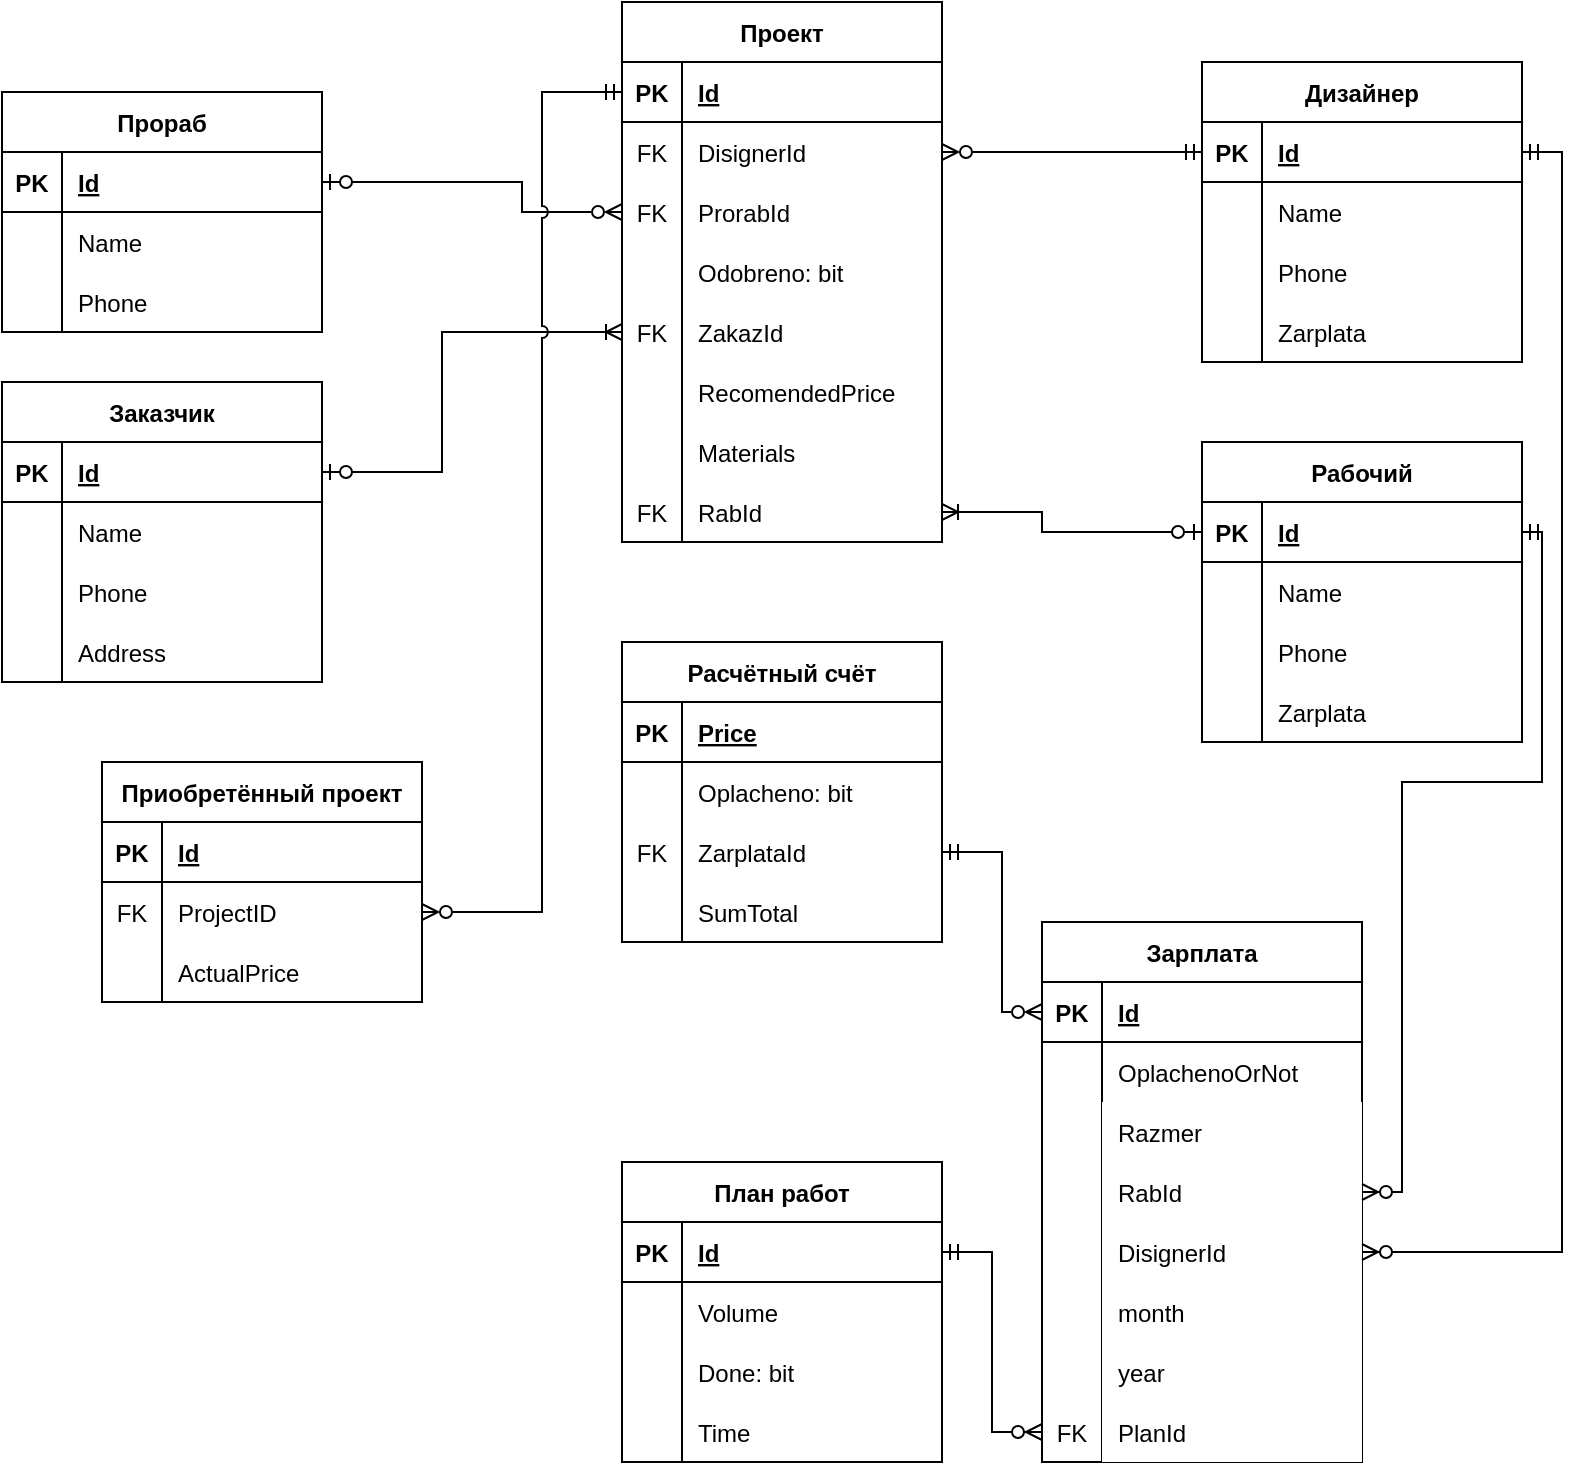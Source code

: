 <mxfile version="15.8.8" type="github"><diagram id="3Rl8tJcSyYSh5Y90n7Nx" name="Page-1"><mxGraphModel dx="872" dy="517" grid="1" gridSize="10" guides="1" tooltips="1" connect="1" arrows="1" fold="1" page="1" pageScale="1" pageWidth="827" pageHeight="1169" math="0" shadow="0"><root><mxCell id="0"/><mxCell id="1" parent="0"/><mxCell id="2GZpzk0-WSEuEttG-zYp-17" value="Дизайнер" style="shape=table;startSize=30;container=1;collapsible=1;childLayout=tableLayout;fixedRows=1;rowLines=0;fontStyle=1;align=center;resizeLast=1;" parent="1" vertex="1"><mxGeometry x="630" y="60" width="160" height="150" as="geometry"><mxRectangle x="30" y="60" width="90" height="30" as="alternateBounds"/></mxGeometry></mxCell><mxCell id="2GZpzk0-WSEuEttG-zYp-18" value="" style="shape=partialRectangle;collapsible=0;dropTarget=0;pointerEvents=0;fillColor=none;top=0;left=0;bottom=1;right=0;points=[[0,0.5],[1,0.5]];portConstraint=eastwest;" parent="2GZpzk0-WSEuEttG-zYp-17" vertex="1"><mxGeometry y="30" width="160" height="30" as="geometry"/></mxCell><mxCell id="2GZpzk0-WSEuEttG-zYp-19" value="PK" style="shape=partialRectangle;connectable=0;fillColor=none;top=0;left=0;bottom=0;right=0;fontStyle=1;overflow=hidden;" parent="2GZpzk0-WSEuEttG-zYp-18" vertex="1"><mxGeometry width="30" height="30" as="geometry"><mxRectangle width="30" height="30" as="alternateBounds"/></mxGeometry></mxCell><mxCell id="2GZpzk0-WSEuEttG-zYp-20" value="Id" style="shape=partialRectangle;connectable=0;fillColor=none;top=0;left=0;bottom=0;right=0;align=left;spacingLeft=6;fontStyle=5;overflow=hidden;" parent="2GZpzk0-WSEuEttG-zYp-18" vertex="1"><mxGeometry x="30" width="130" height="30" as="geometry"><mxRectangle width="130" height="30" as="alternateBounds"/></mxGeometry></mxCell><mxCell id="2GZpzk0-WSEuEttG-zYp-21" value="" style="shape=partialRectangle;collapsible=0;dropTarget=0;pointerEvents=0;fillColor=none;top=0;left=0;bottom=0;right=0;points=[[0,0.5],[1,0.5]];portConstraint=eastwest;" parent="2GZpzk0-WSEuEttG-zYp-17" vertex="1"><mxGeometry y="60" width="160" height="30" as="geometry"/></mxCell><mxCell id="2GZpzk0-WSEuEttG-zYp-22" value="" style="shape=partialRectangle;connectable=0;fillColor=none;top=0;left=0;bottom=0;right=0;editable=1;overflow=hidden;" parent="2GZpzk0-WSEuEttG-zYp-21" vertex="1"><mxGeometry width="30" height="30" as="geometry"><mxRectangle width="30" height="30" as="alternateBounds"/></mxGeometry></mxCell><mxCell id="2GZpzk0-WSEuEttG-zYp-23" value="Name" style="shape=partialRectangle;connectable=0;fillColor=none;top=0;left=0;bottom=0;right=0;align=left;spacingLeft=6;overflow=hidden;" parent="2GZpzk0-WSEuEttG-zYp-21" vertex="1"><mxGeometry x="30" width="130" height="30" as="geometry"><mxRectangle width="130" height="30" as="alternateBounds"/></mxGeometry></mxCell><mxCell id="2GZpzk0-WSEuEttG-zYp-52" style="shape=partialRectangle;collapsible=0;dropTarget=0;pointerEvents=0;fillColor=none;top=0;left=0;bottom=0;right=0;points=[[0,0.5],[1,0.5]];portConstraint=eastwest;" parent="2GZpzk0-WSEuEttG-zYp-17" vertex="1"><mxGeometry y="90" width="160" height="30" as="geometry"/></mxCell><mxCell id="2GZpzk0-WSEuEttG-zYp-53" style="shape=partialRectangle;connectable=0;fillColor=none;top=0;left=0;bottom=0;right=0;editable=1;overflow=hidden;" parent="2GZpzk0-WSEuEttG-zYp-52" vertex="1"><mxGeometry width="30" height="30" as="geometry"><mxRectangle width="30" height="30" as="alternateBounds"/></mxGeometry></mxCell><mxCell id="2GZpzk0-WSEuEttG-zYp-54" value="Phone" style="shape=partialRectangle;connectable=0;fillColor=none;top=0;left=0;bottom=0;right=0;align=left;spacingLeft=6;overflow=hidden;" parent="2GZpzk0-WSEuEttG-zYp-52" vertex="1"><mxGeometry x="30" width="130" height="30" as="geometry"><mxRectangle width="130" height="30" as="alternateBounds"/></mxGeometry></mxCell><mxCell id="2GZpzk0-WSEuEttG-zYp-129" style="shape=partialRectangle;collapsible=0;dropTarget=0;pointerEvents=0;fillColor=none;top=0;left=0;bottom=0;right=0;points=[[0,0.5],[1,0.5]];portConstraint=eastwest;" parent="2GZpzk0-WSEuEttG-zYp-17" vertex="1"><mxGeometry y="120" width="160" height="30" as="geometry"/></mxCell><mxCell id="2GZpzk0-WSEuEttG-zYp-130" value="" style="shape=partialRectangle;connectable=0;fillColor=none;top=0;left=0;bottom=0;right=0;editable=1;overflow=hidden;" parent="2GZpzk0-WSEuEttG-zYp-129" vertex="1"><mxGeometry width="30" height="30" as="geometry"><mxRectangle width="30" height="30" as="alternateBounds"/></mxGeometry></mxCell><mxCell id="2GZpzk0-WSEuEttG-zYp-131" value="Zarplata" style="shape=partialRectangle;connectable=0;fillColor=none;top=0;left=0;bottom=0;right=0;align=left;spacingLeft=6;overflow=hidden;" parent="2GZpzk0-WSEuEttG-zYp-129" vertex="1"><mxGeometry x="30" width="130" height="30" as="geometry"><mxRectangle width="130" height="30" as="alternateBounds"/></mxGeometry></mxCell><mxCell id="2GZpzk0-WSEuEttG-zYp-24" value="Рабочий" style="shape=table;startSize=30;container=1;collapsible=1;childLayout=tableLayout;fixedRows=1;rowLines=0;fontStyle=1;align=center;resizeLast=1;" parent="1" vertex="1"><mxGeometry x="630" y="250" width="160" height="150" as="geometry"><mxRectangle x="30" y="60" width="90" height="30" as="alternateBounds"/></mxGeometry></mxCell><mxCell id="2GZpzk0-WSEuEttG-zYp-25" value="" style="shape=partialRectangle;collapsible=0;dropTarget=0;pointerEvents=0;fillColor=none;top=0;left=0;bottom=1;right=0;points=[[0,0.5],[1,0.5]];portConstraint=eastwest;" parent="2GZpzk0-WSEuEttG-zYp-24" vertex="1"><mxGeometry y="30" width="160" height="30" as="geometry"/></mxCell><mxCell id="2GZpzk0-WSEuEttG-zYp-26" value="PK" style="shape=partialRectangle;connectable=0;fillColor=none;top=0;left=0;bottom=0;right=0;fontStyle=1;overflow=hidden;" parent="2GZpzk0-WSEuEttG-zYp-25" vertex="1"><mxGeometry width="30" height="30" as="geometry"><mxRectangle width="30" height="30" as="alternateBounds"/></mxGeometry></mxCell><mxCell id="2GZpzk0-WSEuEttG-zYp-27" value="Id" style="shape=partialRectangle;connectable=0;fillColor=none;top=0;left=0;bottom=0;right=0;align=left;spacingLeft=6;fontStyle=5;overflow=hidden;" parent="2GZpzk0-WSEuEttG-zYp-25" vertex="1"><mxGeometry x="30" width="130" height="30" as="geometry"><mxRectangle width="130" height="30" as="alternateBounds"/></mxGeometry></mxCell><mxCell id="2GZpzk0-WSEuEttG-zYp-28" value="" style="shape=partialRectangle;collapsible=0;dropTarget=0;pointerEvents=0;fillColor=none;top=0;left=0;bottom=0;right=0;points=[[0,0.5],[1,0.5]];portConstraint=eastwest;" parent="2GZpzk0-WSEuEttG-zYp-24" vertex="1"><mxGeometry y="60" width="160" height="30" as="geometry"/></mxCell><mxCell id="2GZpzk0-WSEuEttG-zYp-29" value="" style="shape=partialRectangle;connectable=0;fillColor=none;top=0;left=0;bottom=0;right=0;editable=1;overflow=hidden;" parent="2GZpzk0-WSEuEttG-zYp-28" vertex="1"><mxGeometry width="30" height="30" as="geometry"><mxRectangle width="30" height="30" as="alternateBounds"/></mxGeometry></mxCell><mxCell id="2GZpzk0-WSEuEttG-zYp-30" value="Name" style="shape=partialRectangle;connectable=0;fillColor=none;top=0;left=0;bottom=0;right=0;align=left;spacingLeft=6;overflow=hidden;" parent="2GZpzk0-WSEuEttG-zYp-28" vertex="1"><mxGeometry x="30" width="130" height="30" as="geometry"><mxRectangle width="130" height="30" as="alternateBounds"/></mxGeometry></mxCell><mxCell id="2GZpzk0-WSEuEttG-zYp-49" style="shape=partialRectangle;collapsible=0;dropTarget=0;pointerEvents=0;fillColor=none;top=0;left=0;bottom=0;right=0;points=[[0,0.5],[1,0.5]];portConstraint=eastwest;" parent="2GZpzk0-WSEuEttG-zYp-24" vertex="1"><mxGeometry y="90" width="160" height="30" as="geometry"/></mxCell><mxCell id="2GZpzk0-WSEuEttG-zYp-50" style="shape=partialRectangle;connectable=0;fillColor=none;top=0;left=0;bottom=0;right=0;editable=1;overflow=hidden;" parent="2GZpzk0-WSEuEttG-zYp-49" vertex="1"><mxGeometry width="30" height="30" as="geometry"><mxRectangle width="30" height="30" as="alternateBounds"/></mxGeometry></mxCell><mxCell id="2GZpzk0-WSEuEttG-zYp-51" value="Phone" style="shape=partialRectangle;connectable=0;fillColor=none;top=0;left=0;bottom=0;right=0;align=left;spacingLeft=6;overflow=hidden;" parent="2GZpzk0-WSEuEttG-zYp-49" vertex="1"><mxGeometry x="30" width="130" height="30" as="geometry"><mxRectangle width="130" height="30" as="alternateBounds"/></mxGeometry></mxCell><mxCell id="2GZpzk0-WSEuEttG-zYp-110" style="shape=partialRectangle;collapsible=0;dropTarget=0;pointerEvents=0;fillColor=none;top=0;left=0;bottom=0;right=0;points=[[0,0.5],[1,0.5]];portConstraint=eastwest;" parent="2GZpzk0-WSEuEttG-zYp-24" vertex="1"><mxGeometry y="120" width="160" height="30" as="geometry"/></mxCell><mxCell id="2GZpzk0-WSEuEttG-zYp-111" value="" style="shape=partialRectangle;connectable=0;fillColor=none;top=0;left=0;bottom=0;right=0;editable=1;overflow=hidden;" parent="2GZpzk0-WSEuEttG-zYp-110" vertex="1"><mxGeometry width="30" height="30" as="geometry"><mxRectangle width="30" height="30" as="alternateBounds"/></mxGeometry></mxCell><mxCell id="2GZpzk0-WSEuEttG-zYp-112" value="Zarplata" style="shape=partialRectangle;connectable=0;fillColor=none;top=0;left=0;bottom=0;right=0;align=left;spacingLeft=6;overflow=hidden;" parent="2GZpzk0-WSEuEttG-zYp-110" vertex="1"><mxGeometry x="30" width="130" height="30" as="geometry"><mxRectangle width="130" height="30" as="alternateBounds"/></mxGeometry></mxCell><mxCell id="2GZpzk0-WSEuEttG-zYp-65" value="Заказчик" style="shape=table;startSize=30;container=1;collapsible=1;childLayout=tableLayout;fixedRows=1;rowLines=0;fontStyle=1;align=center;resizeLast=1;" parent="1" vertex="1"><mxGeometry x="30" y="220" width="160" height="150" as="geometry"><mxRectangle x="30" y="60" width="90" height="30" as="alternateBounds"/></mxGeometry></mxCell><mxCell id="2GZpzk0-WSEuEttG-zYp-66" value="" style="shape=partialRectangle;collapsible=0;dropTarget=0;pointerEvents=0;fillColor=none;top=0;left=0;bottom=1;right=0;points=[[0,0.5],[1,0.5]];portConstraint=eastwest;" parent="2GZpzk0-WSEuEttG-zYp-65" vertex="1"><mxGeometry y="30" width="160" height="30" as="geometry"/></mxCell><mxCell id="2GZpzk0-WSEuEttG-zYp-67" value="PK" style="shape=partialRectangle;connectable=0;fillColor=none;top=0;left=0;bottom=0;right=0;fontStyle=1;overflow=hidden;" parent="2GZpzk0-WSEuEttG-zYp-66" vertex="1"><mxGeometry width="30" height="30" as="geometry"><mxRectangle width="30" height="30" as="alternateBounds"/></mxGeometry></mxCell><mxCell id="2GZpzk0-WSEuEttG-zYp-68" value="Id" style="shape=partialRectangle;connectable=0;fillColor=none;top=0;left=0;bottom=0;right=0;align=left;spacingLeft=6;fontStyle=5;overflow=hidden;" parent="2GZpzk0-WSEuEttG-zYp-66" vertex="1"><mxGeometry x="30" width="130" height="30" as="geometry"><mxRectangle width="130" height="30" as="alternateBounds"/></mxGeometry></mxCell><mxCell id="2GZpzk0-WSEuEttG-zYp-69" value="" style="shape=partialRectangle;collapsible=0;dropTarget=0;pointerEvents=0;fillColor=none;top=0;left=0;bottom=0;right=0;points=[[0,0.5],[1,0.5]];portConstraint=eastwest;" parent="2GZpzk0-WSEuEttG-zYp-65" vertex="1"><mxGeometry y="60" width="160" height="30" as="geometry"/></mxCell><mxCell id="2GZpzk0-WSEuEttG-zYp-70" value="" style="shape=partialRectangle;connectable=0;fillColor=none;top=0;left=0;bottom=0;right=0;editable=1;overflow=hidden;" parent="2GZpzk0-WSEuEttG-zYp-69" vertex="1"><mxGeometry width="30" height="30" as="geometry"><mxRectangle width="30" height="30" as="alternateBounds"/></mxGeometry></mxCell><mxCell id="2GZpzk0-WSEuEttG-zYp-71" value="Name" style="shape=partialRectangle;connectable=0;fillColor=none;top=0;left=0;bottom=0;right=0;align=left;spacingLeft=6;overflow=hidden;" parent="2GZpzk0-WSEuEttG-zYp-69" vertex="1"><mxGeometry x="30" width="130" height="30" as="geometry"><mxRectangle width="130" height="30" as="alternateBounds"/></mxGeometry></mxCell><mxCell id="2GZpzk0-WSEuEttG-zYp-72" style="shape=partialRectangle;collapsible=0;dropTarget=0;pointerEvents=0;fillColor=none;top=0;left=0;bottom=0;right=0;points=[[0,0.5],[1,0.5]];portConstraint=eastwest;" parent="2GZpzk0-WSEuEttG-zYp-65" vertex="1"><mxGeometry y="90" width="160" height="30" as="geometry"/></mxCell><mxCell id="2GZpzk0-WSEuEttG-zYp-73" style="shape=partialRectangle;connectable=0;fillColor=none;top=0;left=0;bottom=0;right=0;editable=1;overflow=hidden;" parent="2GZpzk0-WSEuEttG-zYp-72" vertex="1"><mxGeometry width="30" height="30" as="geometry"><mxRectangle width="30" height="30" as="alternateBounds"/></mxGeometry></mxCell><mxCell id="2GZpzk0-WSEuEttG-zYp-74" value="Phone" style="shape=partialRectangle;connectable=0;fillColor=none;top=0;left=0;bottom=0;right=0;align=left;spacingLeft=6;overflow=hidden;" parent="2GZpzk0-WSEuEttG-zYp-72" vertex="1"><mxGeometry x="30" width="130" height="30" as="geometry"><mxRectangle width="130" height="30" as="alternateBounds"/></mxGeometry></mxCell><mxCell id="2GZpzk0-WSEuEttG-zYp-75" style="shape=partialRectangle;collapsible=0;dropTarget=0;pointerEvents=0;fillColor=none;top=0;left=0;bottom=0;right=0;points=[[0,0.5],[1,0.5]];portConstraint=eastwest;" parent="2GZpzk0-WSEuEttG-zYp-65" vertex="1"><mxGeometry y="120" width="160" height="30" as="geometry"/></mxCell><mxCell id="2GZpzk0-WSEuEttG-zYp-76" style="shape=partialRectangle;connectable=0;fillColor=none;top=0;left=0;bottom=0;right=0;editable=1;overflow=hidden;" parent="2GZpzk0-WSEuEttG-zYp-75" vertex="1"><mxGeometry width="30" height="30" as="geometry"><mxRectangle width="30" height="30" as="alternateBounds"/></mxGeometry></mxCell><mxCell id="2GZpzk0-WSEuEttG-zYp-77" value="Address" style="shape=partialRectangle;connectable=0;fillColor=none;top=0;left=0;bottom=0;right=0;align=left;spacingLeft=6;overflow=hidden;" parent="2GZpzk0-WSEuEttG-zYp-75" vertex="1"><mxGeometry x="30" width="130" height="30" as="geometry"><mxRectangle width="130" height="30" as="alternateBounds"/></mxGeometry></mxCell><mxCell id="2GZpzk0-WSEuEttG-zYp-81" value="Проект" style="shape=table;startSize=30;container=1;collapsible=1;childLayout=tableLayout;fixedRows=1;rowLines=0;fontStyle=1;align=center;resizeLast=1;" parent="1" vertex="1"><mxGeometry x="340" y="30" width="160" height="270" as="geometry"><mxRectangle x="340" y="30" width="90" height="30" as="alternateBounds"/></mxGeometry></mxCell><mxCell id="2GZpzk0-WSEuEttG-zYp-82" value="" style="shape=partialRectangle;collapsible=0;dropTarget=0;pointerEvents=0;fillColor=none;top=0;left=0;bottom=1;right=0;points=[[0,0.5],[1,0.5]];portConstraint=eastwest;" parent="2GZpzk0-WSEuEttG-zYp-81" vertex="1"><mxGeometry y="30" width="160" height="30" as="geometry"/></mxCell><mxCell id="2GZpzk0-WSEuEttG-zYp-83" value="PK" style="shape=partialRectangle;connectable=0;fillColor=none;top=0;left=0;bottom=0;right=0;fontStyle=1;overflow=hidden;" parent="2GZpzk0-WSEuEttG-zYp-82" vertex="1"><mxGeometry width="30" height="30" as="geometry"><mxRectangle width="30" height="30" as="alternateBounds"/></mxGeometry></mxCell><mxCell id="2GZpzk0-WSEuEttG-zYp-84" value="Id" style="shape=partialRectangle;connectable=0;fillColor=none;top=0;left=0;bottom=0;right=0;align=left;spacingLeft=6;fontStyle=5;overflow=hidden;" parent="2GZpzk0-WSEuEttG-zYp-82" vertex="1"><mxGeometry x="30" width="130" height="30" as="geometry"><mxRectangle width="130" height="30" as="alternateBounds"/></mxGeometry></mxCell><mxCell id="2GZpzk0-WSEuEttG-zYp-85" value="" style="shape=partialRectangle;collapsible=0;dropTarget=0;pointerEvents=0;fillColor=none;top=0;left=0;bottom=0;right=0;points=[[0,0.5],[1,0.5]];portConstraint=eastwest;" parent="2GZpzk0-WSEuEttG-zYp-81" vertex="1"><mxGeometry y="60" width="160" height="30" as="geometry"/></mxCell><mxCell id="2GZpzk0-WSEuEttG-zYp-86" value="FK" style="shape=partialRectangle;connectable=0;fillColor=none;top=0;left=0;bottom=0;right=0;editable=1;overflow=hidden;" parent="2GZpzk0-WSEuEttG-zYp-85" vertex="1"><mxGeometry width="30" height="30" as="geometry"><mxRectangle width="30" height="30" as="alternateBounds"/></mxGeometry></mxCell><mxCell id="2GZpzk0-WSEuEttG-zYp-87" value="DisignerId" style="shape=partialRectangle;connectable=0;fillColor=none;top=0;left=0;bottom=0;right=0;align=left;spacingLeft=6;overflow=hidden;" parent="2GZpzk0-WSEuEttG-zYp-85" vertex="1"><mxGeometry x="30" width="130" height="30" as="geometry"><mxRectangle width="130" height="30" as="alternateBounds"/></mxGeometry></mxCell><mxCell id="2GZpzk0-WSEuEttG-zYp-220" style="shape=partialRectangle;collapsible=0;dropTarget=0;pointerEvents=0;fillColor=none;top=0;left=0;bottom=0;right=0;points=[[0,0.5],[1,0.5]];portConstraint=eastwest;" parent="2GZpzk0-WSEuEttG-zYp-81" vertex="1"><mxGeometry y="90" width="160" height="30" as="geometry"/></mxCell><mxCell id="2GZpzk0-WSEuEttG-zYp-221" value="FK" style="shape=partialRectangle;connectable=0;fillColor=none;top=0;left=0;bottom=0;right=0;editable=1;overflow=hidden;" parent="2GZpzk0-WSEuEttG-zYp-220" vertex="1"><mxGeometry width="30" height="30" as="geometry"><mxRectangle width="30" height="30" as="alternateBounds"/></mxGeometry></mxCell><mxCell id="2GZpzk0-WSEuEttG-zYp-222" value="ProrabId" style="shape=partialRectangle;connectable=0;fillColor=none;top=0;left=0;bottom=0;right=0;align=left;spacingLeft=6;overflow=hidden;" parent="2GZpzk0-WSEuEttG-zYp-220" vertex="1"><mxGeometry x="30" width="130" height="30" as="geometry"><mxRectangle width="130" height="30" as="alternateBounds"/></mxGeometry></mxCell><mxCell id="2GZpzk0-WSEuEttG-zYp-88" style="shape=partialRectangle;collapsible=0;dropTarget=0;pointerEvents=0;fillColor=none;top=0;left=0;bottom=0;right=0;points=[[0,0.5],[1,0.5]];portConstraint=eastwest;" parent="2GZpzk0-WSEuEttG-zYp-81" vertex="1"><mxGeometry y="120" width="160" height="30" as="geometry"/></mxCell><mxCell id="2GZpzk0-WSEuEttG-zYp-89" style="shape=partialRectangle;connectable=0;fillColor=none;top=0;left=0;bottom=0;right=0;editable=1;overflow=hidden;" parent="2GZpzk0-WSEuEttG-zYp-88" vertex="1"><mxGeometry width="30" height="30" as="geometry"><mxRectangle width="30" height="30" as="alternateBounds"/></mxGeometry></mxCell><mxCell id="2GZpzk0-WSEuEttG-zYp-90" value="Odobreno: bit" style="shape=partialRectangle;connectable=0;fillColor=none;top=0;left=0;bottom=0;right=0;align=left;spacingLeft=6;overflow=hidden;" parent="2GZpzk0-WSEuEttG-zYp-88" vertex="1"><mxGeometry x="30" width="130" height="30" as="geometry"><mxRectangle width="130" height="30" as="alternateBounds"/></mxGeometry></mxCell><mxCell id="2GZpzk0-WSEuEttG-zYp-91" style="shape=partialRectangle;collapsible=0;dropTarget=0;pointerEvents=0;fillColor=none;top=0;left=0;bottom=0;right=0;points=[[0,0.5],[1,0.5]];portConstraint=eastwest;" parent="2GZpzk0-WSEuEttG-zYp-81" vertex="1"><mxGeometry y="150" width="160" height="30" as="geometry"/></mxCell><mxCell id="2GZpzk0-WSEuEttG-zYp-92" value="FK" style="shape=partialRectangle;connectable=0;fillColor=none;top=0;left=0;bottom=0;right=0;editable=1;overflow=hidden;" parent="2GZpzk0-WSEuEttG-zYp-91" vertex="1"><mxGeometry width="30" height="30" as="geometry"><mxRectangle width="30" height="30" as="alternateBounds"/></mxGeometry></mxCell><mxCell id="2GZpzk0-WSEuEttG-zYp-93" value="ZakazId" style="shape=partialRectangle;connectable=0;fillColor=none;top=0;left=0;bottom=0;right=0;align=left;spacingLeft=6;overflow=hidden;" parent="2GZpzk0-WSEuEttG-zYp-91" vertex="1"><mxGeometry x="30" width="130" height="30" as="geometry"><mxRectangle width="130" height="30" as="alternateBounds"/></mxGeometry></mxCell><mxCell id="2GZpzk0-WSEuEttG-zYp-94" style="shape=partialRectangle;collapsible=0;dropTarget=0;pointerEvents=0;fillColor=none;top=0;left=0;bottom=0;right=0;points=[[0,0.5],[1,0.5]];portConstraint=eastwest;" parent="2GZpzk0-WSEuEttG-zYp-81" vertex="1"><mxGeometry y="180" width="160" height="30" as="geometry"/></mxCell><mxCell id="2GZpzk0-WSEuEttG-zYp-95" value="" style="shape=partialRectangle;connectable=0;fillColor=none;top=0;left=0;bottom=0;right=0;editable=1;overflow=hidden;" parent="2GZpzk0-WSEuEttG-zYp-94" vertex="1"><mxGeometry width="30" height="30" as="geometry"><mxRectangle width="30" height="30" as="alternateBounds"/></mxGeometry></mxCell><mxCell id="2GZpzk0-WSEuEttG-zYp-96" value="RecomendedPrice" style="shape=partialRectangle;connectable=0;fillColor=none;top=0;left=0;bottom=0;right=0;align=left;spacingLeft=6;overflow=hidden;" parent="2GZpzk0-WSEuEttG-zYp-94" vertex="1"><mxGeometry x="30" width="130" height="30" as="geometry"><mxRectangle width="130" height="30" as="alternateBounds"/></mxGeometry></mxCell><mxCell id="2GZpzk0-WSEuEttG-zYp-113" style="shape=partialRectangle;collapsible=0;dropTarget=0;pointerEvents=0;fillColor=none;top=0;left=0;bottom=0;right=0;points=[[0,0.5],[1,0.5]];portConstraint=eastwest;" parent="2GZpzk0-WSEuEttG-zYp-81" vertex="1"><mxGeometry y="210" width="160" height="30" as="geometry"/></mxCell><mxCell id="2GZpzk0-WSEuEttG-zYp-114" style="shape=partialRectangle;connectable=0;fillColor=none;top=0;left=0;bottom=0;right=0;editable=1;overflow=hidden;" parent="2GZpzk0-WSEuEttG-zYp-113" vertex="1"><mxGeometry width="30" height="30" as="geometry"><mxRectangle width="30" height="30" as="alternateBounds"/></mxGeometry></mxCell><mxCell id="2GZpzk0-WSEuEttG-zYp-115" value="Materials" style="shape=partialRectangle;connectable=0;fillColor=none;top=0;left=0;bottom=0;right=0;align=left;spacingLeft=6;overflow=hidden;" parent="2GZpzk0-WSEuEttG-zYp-113" vertex="1"><mxGeometry x="30" width="130" height="30" as="geometry"><mxRectangle width="130" height="30" as="alternateBounds"/></mxGeometry></mxCell><mxCell id="2GZpzk0-WSEuEttG-zYp-181" style="shape=partialRectangle;collapsible=0;dropTarget=0;pointerEvents=0;fillColor=none;top=0;left=0;bottom=0;right=0;points=[[0,0.5],[1,0.5]];portConstraint=eastwest;" parent="2GZpzk0-WSEuEttG-zYp-81" vertex="1"><mxGeometry y="240" width="160" height="30" as="geometry"/></mxCell><mxCell id="2GZpzk0-WSEuEttG-zYp-182" value="FK" style="shape=partialRectangle;connectable=0;fillColor=none;top=0;left=0;bottom=0;right=0;editable=1;overflow=hidden;" parent="2GZpzk0-WSEuEttG-zYp-181" vertex="1"><mxGeometry width="30" height="30" as="geometry"><mxRectangle width="30" height="30" as="alternateBounds"/></mxGeometry></mxCell><mxCell id="2GZpzk0-WSEuEttG-zYp-183" value="RabId" style="shape=partialRectangle;connectable=0;fillColor=none;top=0;left=0;bottom=0;right=0;align=left;spacingLeft=6;overflow=hidden;" parent="2GZpzk0-WSEuEttG-zYp-181" vertex="1"><mxGeometry x="30" width="130" height="30" as="geometry"><mxRectangle width="130" height="30" as="alternateBounds"/></mxGeometry></mxCell><mxCell id="2GZpzk0-WSEuEttG-zYp-97" value="Расчётный счёт" style="shape=table;startSize=30;container=1;collapsible=1;childLayout=tableLayout;fixedRows=1;rowLines=0;fontStyle=1;align=center;resizeLast=1;" parent="1" vertex="1"><mxGeometry x="340" y="350" width="160" height="150" as="geometry"><mxRectangle x="30" y="60" width="90" height="30" as="alternateBounds"/></mxGeometry></mxCell><mxCell id="2GZpzk0-WSEuEttG-zYp-98" value="" style="shape=partialRectangle;collapsible=0;dropTarget=0;pointerEvents=0;fillColor=none;top=0;left=0;bottom=1;right=0;points=[[0,0.5],[1,0.5]];portConstraint=eastwest;" parent="2GZpzk0-WSEuEttG-zYp-97" vertex="1"><mxGeometry y="30" width="160" height="30" as="geometry"/></mxCell><mxCell id="2GZpzk0-WSEuEttG-zYp-99" value="PK" style="shape=partialRectangle;connectable=0;fillColor=none;top=0;left=0;bottom=0;right=0;fontStyle=1;overflow=hidden;" parent="2GZpzk0-WSEuEttG-zYp-98" vertex="1"><mxGeometry width="30" height="30" as="geometry"><mxRectangle width="30" height="30" as="alternateBounds"/></mxGeometry></mxCell><mxCell id="2GZpzk0-WSEuEttG-zYp-100" value="Price" style="shape=partialRectangle;connectable=0;fillColor=none;top=0;left=0;bottom=0;right=0;align=left;spacingLeft=6;fontStyle=5;overflow=hidden;" parent="2GZpzk0-WSEuEttG-zYp-98" vertex="1"><mxGeometry x="30" width="130" height="30" as="geometry"><mxRectangle width="130" height="30" as="alternateBounds"/></mxGeometry></mxCell><mxCell id="2GZpzk0-WSEuEttG-zYp-101" value="" style="shape=partialRectangle;collapsible=0;dropTarget=0;pointerEvents=0;fillColor=none;top=0;left=0;bottom=0;right=0;points=[[0,0.5],[1,0.5]];portConstraint=eastwest;" parent="2GZpzk0-WSEuEttG-zYp-97" vertex="1"><mxGeometry y="60" width="160" height="30" as="geometry"/></mxCell><mxCell id="2GZpzk0-WSEuEttG-zYp-102" value="" style="shape=partialRectangle;connectable=0;fillColor=none;top=0;left=0;bottom=0;right=0;editable=1;overflow=hidden;" parent="2GZpzk0-WSEuEttG-zYp-101" vertex="1"><mxGeometry width="30" height="30" as="geometry"><mxRectangle width="30" height="30" as="alternateBounds"/></mxGeometry></mxCell><mxCell id="2GZpzk0-WSEuEttG-zYp-103" value="Oplacheno: bit" style="shape=partialRectangle;connectable=0;fillColor=none;top=0;left=0;bottom=0;right=0;align=left;spacingLeft=6;overflow=hidden;" parent="2GZpzk0-WSEuEttG-zYp-101" vertex="1"><mxGeometry x="30" width="130" height="30" as="geometry"><mxRectangle width="130" height="30" as="alternateBounds"/></mxGeometry></mxCell><mxCell id="2GZpzk0-WSEuEttG-zYp-116" style="shape=partialRectangle;collapsible=0;dropTarget=0;pointerEvents=0;fillColor=none;top=0;left=0;bottom=0;right=0;points=[[0,0.5],[1,0.5]];portConstraint=eastwest;" parent="2GZpzk0-WSEuEttG-zYp-97" vertex="1"><mxGeometry y="90" width="160" height="30" as="geometry"/></mxCell><mxCell id="2GZpzk0-WSEuEttG-zYp-117" value="FK" style="shape=partialRectangle;connectable=0;fillColor=none;top=0;left=0;bottom=0;right=0;editable=1;overflow=hidden;" parent="2GZpzk0-WSEuEttG-zYp-116" vertex="1"><mxGeometry width="30" height="30" as="geometry"><mxRectangle width="30" height="30" as="alternateBounds"/></mxGeometry></mxCell><mxCell id="2GZpzk0-WSEuEttG-zYp-118" value="ZarplataId" style="shape=partialRectangle;connectable=0;fillColor=none;top=0;left=0;bottom=0;right=0;align=left;spacingLeft=6;overflow=hidden;" parent="2GZpzk0-WSEuEttG-zYp-116" vertex="1"><mxGeometry x="30" width="130" height="30" as="geometry"><mxRectangle width="130" height="30" as="alternateBounds"/></mxGeometry></mxCell><mxCell id="H2Y4BsJa6BW6D5PVt6nU-1" style="shape=partialRectangle;collapsible=0;dropTarget=0;pointerEvents=0;fillColor=none;top=0;left=0;bottom=0;right=0;points=[[0,0.5],[1,0.5]];portConstraint=eastwest;" vertex="1" parent="2GZpzk0-WSEuEttG-zYp-97"><mxGeometry y="120" width="160" height="30" as="geometry"/></mxCell><mxCell id="H2Y4BsJa6BW6D5PVt6nU-2" value="" style="shape=partialRectangle;connectable=0;fillColor=none;top=0;left=0;bottom=0;right=0;editable=1;overflow=hidden;" vertex="1" parent="H2Y4BsJa6BW6D5PVt6nU-1"><mxGeometry width="30" height="30" as="geometry"><mxRectangle width="30" height="30" as="alternateBounds"/></mxGeometry></mxCell><mxCell id="H2Y4BsJa6BW6D5PVt6nU-3" value="SumTotal" style="shape=partialRectangle;connectable=0;fillColor=none;top=0;left=0;bottom=0;right=0;align=left;spacingLeft=6;overflow=hidden;" vertex="1" parent="H2Y4BsJa6BW6D5PVt6nU-1"><mxGeometry x="30" width="130" height="30" as="geometry"><mxRectangle width="130" height="30" as="alternateBounds"/></mxGeometry></mxCell><mxCell id="2GZpzk0-WSEuEttG-zYp-119" value="Зарплата" style="shape=table;startSize=30;container=1;collapsible=1;childLayout=tableLayout;fixedRows=1;rowLines=0;fontStyle=1;align=center;resizeLast=1;" parent="1" vertex="1"><mxGeometry x="550" y="490" width="160" height="270" as="geometry"><mxRectangle x="30" y="60" width="90" height="30" as="alternateBounds"/></mxGeometry></mxCell><mxCell id="2GZpzk0-WSEuEttG-zYp-120" value="" style="shape=partialRectangle;collapsible=0;dropTarget=0;pointerEvents=0;fillColor=none;top=0;left=0;bottom=1;right=0;points=[[0,0.5],[1,0.5]];portConstraint=eastwest;" parent="2GZpzk0-WSEuEttG-zYp-119" vertex="1"><mxGeometry y="30" width="160" height="30" as="geometry"/></mxCell><mxCell id="2GZpzk0-WSEuEttG-zYp-121" value="PK" style="shape=partialRectangle;connectable=0;fillColor=none;top=0;left=0;bottom=0;right=0;fontStyle=1;overflow=hidden;" parent="2GZpzk0-WSEuEttG-zYp-120" vertex="1"><mxGeometry width="30" height="30" as="geometry"><mxRectangle width="30" height="30" as="alternateBounds"/></mxGeometry></mxCell><mxCell id="2GZpzk0-WSEuEttG-zYp-122" value="Id" style="shape=partialRectangle;connectable=0;fillColor=none;top=0;left=0;bottom=0;right=0;align=left;spacingLeft=6;fontStyle=5;overflow=hidden;" parent="2GZpzk0-WSEuEttG-zYp-120" vertex="1"><mxGeometry x="30" width="130" height="30" as="geometry"><mxRectangle width="130" height="30" as="alternateBounds"/></mxGeometry></mxCell><mxCell id="2GZpzk0-WSEuEttG-zYp-123" value="" style="shape=partialRectangle;collapsible=0;dropTarget=0;pointerEvents=0;fillColor=none;top=0;left=0;bottom=0;right=0;points=[[0,0.5],[1,0.5]];portConstraint=eastwest;" parent="2GZpzk0-WSEuEttG-zYp-119" vertex="1"><mxGeometry y="60" width="160" height="30" as="geometry"/></mxCell><mxCell id="2GZpzk0-WSEuEttG-zYp-124" value="" style="shape=partialRectangle;connectable=0;fillColor=none;top=0;left=0;bottom=0;right=0;editable=1;overflow=hidden;" parent="2GZpzk0-WSEuEttG-zYp-123" vertex="1"><mxGeometry width="30" height="30" as="geometry"><mxRectangle width="30" height="30" as="alternateBounds"/></mxGeometry></mxCell><mxCell id="2GZpzk0-WSEuEttG-zYp-125" value="OplachenoOrNot" style="shape=partialRectangle;connectable=0;fillColor=none;top=0;left=0;bottom=0;right=0;align=left;spacingLeft=6;overflow=hidden;" parent="2GZpzk0-WSEuEttG-zYp-123" vertex="1"><mxGeometry x="30" width="130" height="30" as="geometry"><mxRectangle width="130" height="30" as="alternateBounds"/></mxGeometry></mxCell><mxCell id="52WISoop0976-E9HPHbw-19" value="" style="shape=partialRectangle;collapsible=0;dropTarget=0;pointerEvents=0;fillColor=none;top=0;left=0;bottom=0;right=0;points=[[0,0.5],[1,0.5]];portConstraint=eastwest;" parent="2GZpzk0-WSEuEttG-zYp-119" vertex="1"><mxGeometry y="90" width="160" height="30" as="geometry"/></mxCell><mxCell id="52WISoop0976-E9HPHbw-20" value="" style="shape=partialRectangle;connectable=0;fillColor=none;top=0;left=0;bottom=0;right=0;editable=1;overflow=hidden;" parent="52WISoop0976-E9HPHbw-19" vertex="1"><mxGeometry width="30" height="30" as="geometry"><mxRectangle width="30" height="30" as="alternateBounds"/></mxGeometry></mxCell><mxCell id="52WISoop0976-E9HPHbw-21" value="Razmer" style="shape=partialRectangle;connectable=0;top=0;left=0;bottom=0;right=0;align=left;spacingLeft=6;overflow=hidden;" parent="52WISoop0976-E9HPHbw-19" vertex="1"><mxGeometry x="30" width="130" height="30" as="geometry"><mxRectangle width="130" height="30" as="alternateBounds"/></mxGeometry></mxCell><mxCell id="52WISoop0976-E9HPHbw-22" value="" style="shape=partialRectangle;collapsible=0;dropTarget=0;pointerEvents=0;fillColor=none;top=0;left=0;bottom=0;right=0;points=[[0,0.5],[1,0.5]];portConstraint=eastwest;" parent="2GZpzk0-WSEuEttG-zYp-119" vertex="1"><mxGeometry y="120" width="160" height="30" as="geometry"/></mxCell><mxCell id="52WISoop0976-E9HPHbw-23" value="" style="shape=partialRectangle;connectable=0;fillColor=none;top=0;left=0;bottom=0;right=0;editable=1;overflow=hidden;" parent="52WISoop0976-E9HPHbw-22" vertex="1"><mxGeometry width="30" height="30" as="geometry"><mxRectangle width="30" height="30" as="alternateBounds"/></mxGeometry></mxCell><mxCell id="52WISoop0976-E9HPHbw-24" value="RabId" style="shape=partialRectangle;connectable=0;top=0;left=0;bottom=0;right=0;align=left;spacingLeft=6;overflow=hidden;" parent="52WISoop0976-E9HPHbw-22" vertex="1"><mxGeometry x="30" width="130" height="30" as="geometry"><mxRectangle width="130" height="30" as="alternateBounds"/></mxGeometry></mxCell><mxCell id="52WISoop0976-E9HPHbw-25" value="" style="shape=partialRectangle;collapsible=0;dropTarget=0;pointerEvents=0;fillColor=none;top=0;left=0;bottom=0;right=0;points=[[0,0.5],[1,0.5]];portConstraint=eastwest;" parent="2GZpzk0-WSEuEttG-zYp-119" vertex="1"><mxGeometry y="150" width="160" height="30" as="geometry"/></mxCell><mxCell id="52WISoop0976-E9HPHbw-26" value="" style="shape=partialRectangle;connectable=0;fillColor=none;top=0;left=0;bottom=0;right=0;editable=1;overflow=hidden;" parent="52WISoop0976-E9HPHbw-25" vertex="1"><mxGeometry width="30" height="30" as="geometry"><mxRectangle width="30" height="30" as="alternateBounds"/></mxGeometry></mxCell><mxCell id="52WISoop0976-E9HPHbw-27" value="DisignerId" style="shape=partialRectangle;connectable=0;top=0;left=0;bottom=0;right=0;align=left;spacingLeft=6;overflow=hidden;" parent="52WISoop0976-E9HPHbw-25" vertex="1"><mxGeometry x="30" width="130" height="30" as="geometry"><mxRectangle width="130" height="30" as="alternateBounds"/></mxGeometry></mxCell><mxCell id="52WISoop0976-E9HPHbw-28" value="" style="shape=partialRectangle;collapsible=0;dropTarget=0;pointerEvents=0;fillColor=none;top=0;left=0;bottom=0;right=0;points=[[0,0.5],[1,0.5]];portConstraint=eastwest;" parent="2GZpzk0-WSEuEttG-zYp-119" vertex="1"><mxGeometry y="180" width="160" height="30" as="geometry"/></mxCell><mxCell id="52WISoop0976-E9HPHbw-29" value="" style="shape=partialRectangle;connectable=0;fillColor=none;top=0;left=0;bottom=0;right=0;editable=1;overflow=hidden;" parent="52WISoop0976-E9HPHbw-28" vertex="1"><mxGeometry width="30" height="30" as="geometry"><mxRectangle width="30" height="30" as="alternateBounds"/></mxGeometry></mxCell><mxCell id="52WISoop0976-E9HPHbw-30" value="month" style="shape=partialRectangle;connectable=0;top=0;left=0;bottom=0;right=0;align=left;spacingLeft=6;overflow=hidden;" parent="52WISoop0976-E9HPHbw-28" vertex="1"><mxGeometry x="30" width="130" height="30" as="geometry"><mxRectangle width="130" height="30" as="alternateBounds"/></mxGeometry></mxCell><mxCell id="52WISoop0976-E9HPHbw-31" value="" style="shape=partialRectangle;collapsible=0;dropTarget=0;pointerEvents=0;fillColor=none;top=0;left=0;bottom=0;right=0;points=[[0,0.5],[1,0.5]];portConstraint=eastwest;" parent="2GZpzk0-WSEuEttG-zYp-119" vertex="1"><mxGeometry y="210" width="160" height="30" as="geometry"/></mxCell><mxCell id="52WISoop0976-E9HPHbw-32" value="" style="shape=partialRectangle;connectable=0;fillColor=none;top=0;left=0;bottom=0;right=0;editable=1;overflow=hidden;" parent="52WISoop0976-E9HPHbw-31" vertex="1"><mxGeometry width="30" height="30" as="geometry"><mxRectangle width="30" height="30" as="alternateBounds"/></mxGeometry></mxCell><mxCell id="52WISoop0976-E9HPHbw-33" value="year" style="shape=partialRectangle;connectable=0;top=0;left=0;bottom=0;right=0;align=left;spacingLeft=6;overflow=hidden;" parent="52WISoop0976-E9HPHbw-31" vertex="1"><mxGeometry x="30" width="130" height="30" as="geometry"><mxRectangle width="130" height="30" as="alternateBounds"/></mxGeometry></mxCell><mxCell id="4nK4UZOHgQ07K8VdD2ZO-25" value="" style="shape=partialRectangle;collapsible=0;dropTarget=0;pointerEvents=0;fillColor=none;top=0;left=0;bottom=0;right=0;points=[[0,0.5],[1,0.5]];portConstraint=eastwest;" parent="2GZpzk0-WSEuEttG-zYp-119" vertex="1"><mxGeometry y="240" width="160" height="30" as="geometry"/></mxCell><mxCell id="4nK4UZOHgQ07K8VdD2ZO-26" value="FK" style="shape=partialRectangle;connectable=0;fillColor=none;top=0;left=0;bottom=0;right=0;editable=1;overflow=hidden;" parent="4nK4UZOHgQ07K8VdD2ZO-25" vertex="1"><mxGeometry width="30" height="30" as="geometry"><mxRectangle width="30" height="30" as="alternateBounds"/></mxGeometry></mxCell><mxCell id="4nK4UZOHgQ07K8VdD2ZO-27" value="PlanId" style="shape=partialRectangle;connectable=0;top=0;left=0;bottom=0;right=0;align=left;spacingLeft=6;overflow=hidden;" parent="4nK4UZOHgQ07K8VdD2ZO-25" vertex="1"><mxGeometry x="30" width="130" height="30" as="geometry"><mxRectangle width="130" height="30" as="alternateBounds"/></mxGeometry></mxCell><mxCell id="2GZpzk0-WSEuEttG-zYp-135" value="" style="edgeStyle=orthogonalEdgeStyle;fontSize=12;html=1;endArrow=ERzeroToMany;startArrow=ERmandOne;rounded=0;entryX=0;entryY=0.5;entryDx=0;entryDy=0;endFill=0;" parent="1" target="2GZpzk0-WSEuEttG-zYp-120" edge="1"><mxGeometry width="100" height="100" relative="1" as="geometry"><mxPoint x="500" y="455" as="sourcePoint"/><mxPoint x="240" y="165" as="targetPoint"/><Array as="points"><mxPoint x="530" y="455"/><mxPoint x="530" y="535"/></Array></mxGeometry></mxCell><mxCell id="2GZpzk0-WSEuEttG-zYp-158" value="" style="edgeStyle=orthogonalEdgeStyle;fontSize=12;html=1;endArrow=ERzeroToMany;startArrow=ERmandOne;rounded=0;entryX=1;entryY=0.5;entryDx=0;entryDy=0;exitX=0;exitY=0.5;exitDx=0;exitDy=0;startFill=0;endFill=0;" parent="1" source="2GZpzk0-WSEuEttG-zYp-18" target="2GZpzk0-WSEuEttG-zYp-85" edge="1"><mxGeometry width="100" height="100" relative="1" as="geometry"><mxPoint x="460" y="345.059" as="sourcePoint"/><mxPoint x="600" y="210" as="targetPoint"/><Array as="points"><mxPoint x="570" y="105"/><mxPoint x="570" y="105"/></Array></mxGeometry></mxCell><mxCell id="2GZpzk0-WSEuEttG-zYp-179" value="" style="edgeStyle=orthogonalEdgeStyle;fontSize=12;html=1;endArrow=ERoneToMany;startArrow=ERzeroToOne;rounded=0;entryX=0;entryY=0.5;entryDx=0;entryDy=0;exitX=1;exitY=0.5;exitDx=0;exitDy=0;" parent="1" source="2GZpzk0-WSEuEttG-zYp-66" target="2GZpzk0-WSEuEttG-zYp-91" edge="1"><mxGeometry width="100" height="100" relative="1" as="geometry"><mxPoint x="273.5" y="345.059" as="sourcePoint"/><mxPoint x="413.5" y="210" as="targetPoint"/><Array as="points"><mxPoint x="250" y="265"/><mxPoint x="250" y="195"/></Array></mxGeometry></mxCell><mxCell id="2GZpzk0-WSEuEttG-zYp-180" value="" style="edgeStyle=orthogonalEdgeStyle;fontSize=12;html=1;endArrow=ERoneToMany;startArrow=ERzeroToOne;rounded=0;exitX=0;exitY=0.5;exitDx=0;exitDy=0;entryX=1;entryY=0.5;entryDx=0;entryDy=0;" parent="1" source="2GZpzk0-WSEuEttG-zYp-25" target="2GZpzk0-WSEuEttG-zYp-181" edge="1"><mxGeometry width="100" height="100" relative="1" as="geometry"><mxPoint x="460" y="330" as="sourcePoint"/><mxPoint x="490" y="290" as="targetPoint"/><Array as="points"><mxPoint x="550" y="295"/><mxPoint x="550" y="285"/></Array></mxGeometry></mxCell><mxCell id="2GZpzk0-WSEuEttG-zYp-198" value="Прораб" style="shape=table;startSize=30;container=1;collapsible=1;childLayout=tableLayout;fixedRows=1;rowLines=0;fontStyle=1;align=center;resizeLast=1;" parent="1" vertex="1"><mxGeometry x="30" y="75" width="160" height="120" as="geometry"><mxRectangle x="30" y="60" width="90" height="30" as="alternateBounds"/></mxGeometry></mxCell><mxCell id="2GZpzk0-WSEuEttG-zYp-199" value="" style="shape=partialRectangle;collapsible=0;dropTarget=0;pointerEvents=0;fillColor=none;top=0;left=0;bottom=1;right=0;points=[[0,0.5],[1,0.5]];portConstraint=eastwest;" parent="2GZpzk0-WSEuEttG-zYp-198" vertex="1"><mxGeometry y="30" width="160" height="30" as="geometry"/></mxCell><mxCell id="2GZpzk0-WSEuEttG-zYp-200" value="PK" style="shape=partialRectangle;connectable=0;fillColor=none;top=0;left=0;bottom=0;right=0;fontStyle=1;overflow=hidden;" parent="2GZpzk0-WSEuEttG-zYp-199" vertex="1"><mxGeometry width="30" height="30" as="geometry"><mxRectangle width="30" height="30" as="alternateBounds"/></mxGeometry></mxCell><mxCell id="2GZpzk0-WSEuEttG-zYp-201" value="Id" style="shape=partialRectangle;connectable=0;fillColor=none;top=0;left=0;bottom=0;right=0;align=left;spacingLeft=6;fontStyle=5;overflow=hidden;" parent="2GZpzk0-WSEuEttG-zYp-199" vertex="1"><mxGeometry x="30" width="130" height="30" as="geometry"><mxRectangle width="130" height="30" as="alternateBounds"/></mxGeometry></mxCell><mxCell id="2GZpzk0-WSEuEttG-zYp-202" value="" style="shape=partialRectangle;collapsible=0;dropTarget=0;pointerEvents=0;fillColor=none;top=0;left=0;bottom=0;right=0;points=[[0,0.5],[1,0.5]];portConstraint=eastwest;" parent="2GZpzk0-WSEuEttG-zYp-198" vertex="1"><mxGeometry y="60" width="160" height="30" as="geometry"/></mxCell><mxCell id="2GZpzk0-WSEuEttG-zYp-203" value="" style="shape=partialRectangle;connectable=0;fillColor=none;top=0;left=0;bottom=0;right=0;editable=1;overflow=hidden;" parent="2GZpzk0-WSEuEttG-zYp-202" vertex="1"><mxGeometry width="30" height="30" as="geometry"><mxRectangle width="30" height="30" as="alternateBounds"/></mxGeometry></mxCell><mxCell id="2GZpzk0-WSEuEttG-zYp-204" value="Name" style="shape=partialRectangle;connectable=0;fillColor=none;top=0;left=0;bottom=0;right=0;align=left;spacingLeft=6;overflow=hidden;" parent="2GZpzk0-WSEuEttG-zYp-202" vertex="1"><mxGeometry x="30" width="130" height="30" as="geometry"><mxRectangle width="130" height="30" as="alternateBounds"/></mxGeometry></mxCell><mxCell id="2GZpzk0-WSEuEttG-zYp-205" style="shape=partialRectangle;collapsible=0;dropTarget=0;pointerEvents=0;fillColor=none;top=0;left=0;bottom=0;right=0;points=[[0,0.5],[1,0.5]];portConstraint=eastwest;" parent="2GZpzk0-WSEuEttG-zYp-198" vertex="1"><mxGeometry y="90" width="160" height="30" as="geometry"/></mxCell><mxCell id="2GZpzk0-WSEuEttG-zYp-206" value="" style="shape=partialRectangle;connectable=0;fillColor=none;top=0;left=0;bottom=0;right=0;editable=1;overflow=hidden;" parent="2GZpzk0-WSEuEttG-zYp-205" vertex="1"><mxGeometry width="30" height="30" as="geometry"><mxRectangle width="30" height="30" as="alternateBounds"/></mxGeometry></mxCell><mxCell id="2GZpzk0-WSEuEttG-zYp-207" value="Phone" style="shape=partialRectangle;connectable=0;fillColor=none;top=0;left=0;bottom=0;right=0;align=left;spacingLeft=6;overflow=hidden;" parent="2GZpzk0-WSEuEttG-zYp-205" vertex="1"><mxGeometry x="30" width="130" height="30" as="geometry"><mxRectangle width="130" height="30" as="alternateBounds"/></mxGeometry></mxCell><mxCell id="2GZpzk0-WSEuEttG-zYp-223" value="" style="edgeStyle=orthogonalEdgeStyle;fontSize=12;html=1;endArrow=ERzeroToMany;startArrow=ERzeroToOne;rounded=0;exitX=1;exitY=0.5;exitDx=0;exitDy=0;entryX=0;entryY=0.5;entryDx=0;entryDy=0;endFill=0;" parent="1" source="2GZpzk0-WSEuEttG-zYp-199" target="2GZpzk0-WSEuEttG-zYp-220" edge="1"><mxGeometry width="100" height="100" relative="1" as="geometry"><mxPoint x="250" y="150" as="sourcePoint"/><mxPoint x="170" y="-10" as="targetPoint"/><Array as="points"><mxPoint x="290" y="120"/><mxPoint x="290" y="135"/></Array></mxGeometry></mxCell><mxCell id="52WISoop0976-E9HPHbw-1" value="Приобретённый проект" style="shape=table;startSize=30;container=1;collapsible=1;childLayout=tableLayout;fixedRows=1;rowLines=0;fontStyle=1;align=center;resizeLast=1;" parent="1" vertex="1"><mxGeometry x="80" y="410" width="160" height="120" as="geometry"><mxRectangle x="30" y="60" width="90" height="30" as="alternateBounds"/></mxGeometry></mxCell><mxCell id="52WISoop0976-E9HPHbw-2" value="" style="shape=partialRectangle;collapsible=0;dropTarget=0;pointerEvents=0;fillColor=none;top=0;left=0;bottom=1;right=0;points=[[0,0.5],[1,0.5]];portConstraint=eastwest;" parent="52WISoop0976-E9HPHbw-1" vertex="1"><mxGeometry y="30" width="160" height="30" as="geometry"/></mxCell><mxCell id="52WISoop0976-E9HPHbw-3" value="PK" style="shape=partialRectangle;connectable=0;fillColor=none;top=0;left=0;bottom=0;right=0;fontStyle=1;overflow=hidden;" parent="52WISoop0976-E9HPHbw-2" vertex="1"><mxGeometry width="30" height="30" as="geometry"><mxRectangle width="30" height="30" as="alternateBounds"/></mxGeometry></mxCell><mxCell id="52WISoop0976-E9HPHbw-4" value="Id" style="shape=partialRectangle;connectable=0;fillColor=none;top=0;left=0;bottom=0;right=0;align=left;spacingLeft=6;fontStyle=5;overflow=hidden;" parent="52WISoop0976-E9HPHbw-2" vertex="1"><mxGeometry x="30" width="130" height="30" as="geometry"><mxRectangle width="130" height="30" as="alternateBounds"/></mxGeometry></mxCell><mxCell id="52WISoop0976-E9HPHbw-5" value="" style="shape=partialRectangle;collapsible=0;dropTarget=0;pointerEvents=0;fillColor=none;top=0;left=0;bottom=0;right=0;points=[[0,0.5],[1,0.5]];portConstraint=eastwest;" parent="52WISoop0976-E9HPHbw-1" vertex="1"><mxGeometry y="60" width="160" height="30" as="geometry"/></mxCell><mxCell id="52WISoop0976-E9HPHbw-6" value="FK" style="shape=partialRectangle;connectable=0;fillColor=none;top=0;left=0;bottom=0;right=0;editable=1;overflow=hidden;" parent="52WISoop0976-E9HPHbw-5" vertex="1"><mxGeometry width="30" height="30" as="geometry"><mxRectangle width="30" height="30" as="alternateBounds"/></mxGeometry></mxCell><mxCell id="52WISoop0976-E9HPHbw-7" value="ProjectID" style="shape=partialRectangle;connectable=0;fillColor=none;top=0;left=0;bottom=0;right=0;align=left;spacingLeft=6;overflow=hidden;" parent="52WISoop0976-E9HPHbw-5" vertex="1"><mxGeometry x="30" width="130" height="30" as="geometry"><mxRectangle width="130" height="30" as="alternateBounds"/></mxGeometry></mxCell><mxCell id="52WISoop0976-E9HPHbw-8" style="shape=partialRectangle;collapsible=0;dropTarget=0;pointerEvents=0;fillColor=none;top=0;left=0;bottom=0;right=0;points=[[0,0.5],[1,0.5]];portConstraint=eastwest;" parent="52WISoop0976-E9HPHbw-1" vertex="1"><mxGeometry y="90" width="160" height="30" as="geometry"/></mxCell><mxCell id="52WISoop0976-E9HPHbw-9" value="" style="shape=partialRectangle;connectable=0;fillColor=none;top=0;left=0;bottom=0;right=0;editable=1;overflow=hidden;" parent="52WISoop0976-E9HPHbw-8" vertex="1"><mxGeometry width="30" height="30" as="geometry"><mxRectangle width="30" height="30" as="alternateBounds"/></mxGeometry></mxCell><mxCell id="52WISoop0976-E9HPHbw-10" value="ActualPrice" style="shape=partialRectangle;connectable=0;fillColor=none;top=0;left=0;bottom=0;right=0;align=left;spacingLeft=6;overflow=hidden;" parent="52WISoop0976-E9HPHbw-8" vertex="1"><mxGeometry x="30" width="130" height="30" as="geometry"><mxRectangle width="130" height="30" as="alternateBounds"/></mxGeometry></mxCell><mxCell id="52WISoop0976-E9HPHbw-11" style="edgeStyle=orthogonalEdgeStyle;rounded=0;orthogonalLoop=1;jettySize=auto;html=1;jumpStyle=arc;startArrow=ERmandOne;startFill=0;endArrow=ERzeroToMany;endFill=0;entryX=1;entryY=0.5;entryDx=0;entryDy=0;" parent="1" source="2GZpzk0-WSEuEttG-zYp-82" target="52WISoop0976-E9HPHbw-5" edge="1"><mxGeometry relative="1" as="geometry"><Array as="points"><mxPoint x="300" y="75"/><mxPoint x="300" y="485"/></Array></mxGeometry></mxCell><mxCell id="52WISoop0976-E9HPHbw-34" value="План работ" style="shape=table;startSize=30;container=1;collapsible=1;childLayout=tableLayout;fixedRows=1;rowLines=0;fontStyle=1;align=center;resizeLast=1;" parent="1" vertex="1"><mxGeometry x="340" y="610" width="160" height="150" as="geometry"><mxRectangle x="30" y="60" width="90" height="30" as="alternateBounds"/></mxGeometry></mxCell><mxCell id="52WISoop0976-E9HPHbw-35" value="" style="shape=partialRectangle;collapsible=0;dropTarget=0;pointerEvents=0;fillColor=none;top=0;left=0;bottom=1;right=0;points=[[0,0.5],[1,0.5]];portConstraint=eastwest;" parent="52WISoop0976-E9HPHbw-34" vertex="1"><mxGeometry y="30" width="160" height="30" as="geometry"/></mxCell><mxCell id="52WISoop0976-E9HPHbw-36" value="PK" style="shape=partialRectangle;connectable=0;fillColor=none;top=0;left=0;bottom=0;right=0;fontStyle=1;overflow=hidden;" parent="52WISoop0976-E9HPHbw-35" vertex="1"><mxGeometry width="30" height="30" as="geometry"><mxRectangle width="30" height="30" as="alternateBounds"/></mxGeometry></mxCell><mxCell id="52WISoop0976-E9HPHbw-37" value="Id" style="shape=partialRectangle;connectable=0;fillColor=none;top=0;left=0;bottom=0;right=0;align=left;spacingLeft=6;fontStyle=5;overflow=hidden;" parent="52WISoop0976-E9HPHbw-35" vertex="1"><mxGeometry x="30" width="130" height="30" as="geometry"><mxRectangle width="130" height="30" as="alternateBounds"/></mxGeometry></mxCell><mxCell id="52WISoop0976-E9HPHbw-38" value="" style="shape=partialRectangle;collapsible=0;dropTarget=0;pointerEvents=0;fillColor=none;top=0;left=0;bottom=0;right=0;points=[[0,0.5],[1,0.5]];portConstraint=eastwest;" parent="52WISoop0976-E9HPHbw-34" vertex="1"><mxGeometry y="60" width="160" height="30" as="geometry"/></mxCell><mxCell id="52WISoop0976-E9HPHbw-39" value="" style="shape=partialRectangle;connectable=0;fillColor=none;top=0;left=0;bottom=0;right=0;editable=1;overflow=hidden;" parent="52WISoop0976-E9HPHbw-38" vertex="1"><mxGeometry width="30" height="30" as="geometry"><mxRectangle width="30" height="30" as="alternateBounds"/></mxGeometry></mxCell><mxCell id="52WISoop0976-E9HPHbw-40" value="Volume" style="shape=partialRectangle;connectable=0;fillColor=none;top=0;left=0;bottom=0;right=0;align=left;spacingLeft=6;overflow=hidden;" parent="52WISoop0976-E9HPHbw-38" vertex="1"><mxGeometry x="30" width="130" height="30" as="geometry"><mxRectangle width="130" height="30" as="alternateBounds"/></mxGeometry></mxCell><mxCell id="52WISoop0976-E9HPHbw-41" style="shape=partialRectangle;collapsible=0;dropTarget=0;pointerEvents=0;fillColor=none;top=0;left=0;bottom=0;right=0;points=[[0,0.5],[1,0.5]];portConstraint=eastwest;" parent="52WISoop0976-E9HPHbw-34" vertex="1"><mxGeometry y="90" width="160" height="30" as="geometry"/></mxCell><mxCell id="52WISoop0976-E9HPHbw-42" value="" style="shape=partialRectangle;connectable=0;fillColor=none;top=0;left=0;bottom=0;right=0;editable=1;overflow=hidden;" parent="52WISoop0976-E9HPHbw-41" vertex="1"><mxGeometry width="30" height="30" as="geometry"><mxRectangle width="30" height="30" as="alternateBounds"/></mxGeometry></mxCell><mxCell id="52WISoop0976-E9HPHbw-43" value="Done: bit" style="shape=partialRectangle;connectable=0;fillColor=none;top=0;left=0;bottom=0;right=0;align=left;spacingLeft=6;overflow=hidden;" parent="52WISoop0976-E9HPHbw-41" vertex="1"><mxGeometry x="30" width="130" height="30" as="geometry"><mxRectangle width="130" height="30" as="alternateBounds"/></mxGeometry></mxCell><mxCell id="4nK4UZOHgQ07K8VdD2ZO-29" style="shape=partialRectangle;collapsible=0;dropTarget=0;pointerEvents=0;fillColor=none;top=0;left=0;bottom=0;right=0;points=[[0,0.5],[1,0.5]];portConstraint=eastwest;" parent="52WISoop0976-E9HPHbw-34" vertex="1"><mxGeometry y="120" width="160" height="30" as="geometry"/></mxCell><mxCell id="4nK4UZOHgQ07K8VdD2ZO-30" value="" style="shape=partialRectangle;connectable=0;fillColor=none;top=0;left=0;bottom=0;right=0;editable=1;overflow=hidden;" parent="4nK4UZOHgQ07K8VdD2ZO-29" vertex="1"><mxGeometry width="30" height="30" as="geometry"><mxRectangle width="30" height="30" as="alternateBounds"/></mxGeometry></mxCell><mxCell id="4nK4UZOHgQ07K8VdD2ZO-31" value="Time" style="shape=partialRectangle;connectable=0;fillColor=none;top=0;left=0;bottom=0;right=0;align=left;spacingLeft=6;overflow=hidden;" parent="4nK4UZOHgQ07K8VdD2ZO-29" vertex="1"><mxGeometry x="30" width="130" height="30" as="geometry"><mxRectangle width="130" height="30" as="alternateBounds"/></mxGeometry></mxCell><mxCell id="4nK4UZOHgQ07K8VdD2ZO-22" style="edgeStyle=orthogonalEdgeStyle;rounded=0;orthogonalLoop=1;jettySize=auto;html=1;entryX=1;entryY=0.5;entryDx=0;entryDy=0;startArrow=ERmandOne;startFill=0;endArrow=ERzeroToMany;endFill=1;" parent="1" source="2GZpzk0-WSEuEttG-zYp-25" target="52WISoop0976-E9HPHbw-22" edge="1"><mxGeometry relative="1" as="geometry"><Array as="points"><mxPoint x="800" y="295"/><mxPoint x="800" y="420"/><mxPoint x="730" y="420"/><mxPoint x="730" y="625"/></Array></mxGeometry></mxCell><mxCell id="4nK4UZOHgQ07K8VdD2ZO-23" style="edgeStyle=orthogonalEdgeStyle;rounded=0;orthogonalLoop=1;jettySize=auto;html=1;exitX=1;exitY=0.5;exitDx=0;exitDy=0;entryX=1;entryY=0.5;entryDx=0;entryDy=0;endArrow=ERzeroToMany;endFill=1;startArrow=ERmandOne;startFill=0;" parent="1" source="2GZpzk0-WSEuEttG-zYp-18" target="52WISoop0976-E9HPHbw-25" edge="1"><mxGeometry relative="1" as="geometry"/></mxCell><mxCell id="4nK4UZOHgQ07K8VdD2ZO-28" style="edgeStyle=orthogonalEdgeStyle;rounded=0;orthogonalLoop=1;jettySize=auto;html=1;startArrow=ERmandOne;startFill=0;endArrow=ERzeroToMany;endFill=1;" parent="1" source="52WISoop0976-E9HPHbw-35" target="4nK4UZOHgQ07K8VdD2ZO-25" edge="1"><mxGeometry relative="1" as="geometry"/></mxCell></root></mxGraphModel></diagram></mxfile>